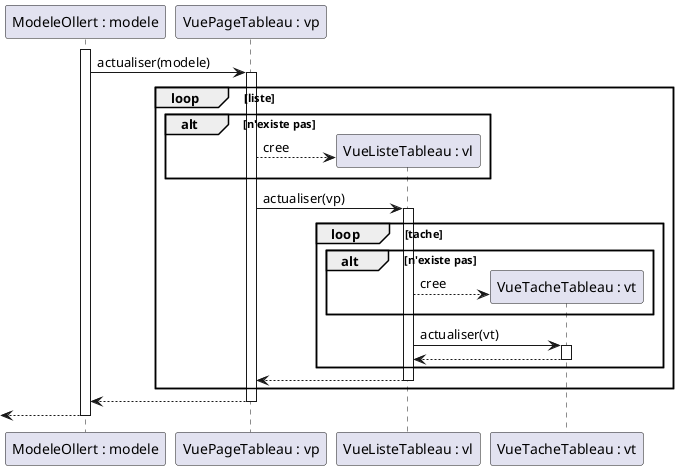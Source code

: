 @startuml
participant "ModeleOllert : modele" as M
participant "VuePageTableau : vp" as P
participant "VueListeTableau : vl" as L
participant "VueTacheTableau : vt" as T

activate M
M -> P : actualiser(modele)
activate P
loop liste
    alt n'existe pas
    create L
    P --> L : cree
    end alt
    P -> L : actualiser(vp)
    activate L
    loop tache
        alt n'existe pas
        create T
        L --> T : cree
        end alt
        L -> T : actualiser(vt)
        activate T
        T --> L
        deactivate T
    end loop
    L --> P
    deactivate L
end loop
P --> M
deactivate P
<-- M

deactivate M
@enduml